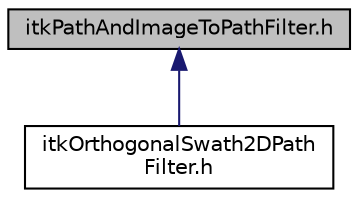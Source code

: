 digraph "itkPathAndImageToPathFilter.h"
{
 // LATEX_PDF_SIZE
  edge [fontname="Helvetica",fontsize="10",labelfontname="Helvetica",labelfontsize="10"];
  node [fontname="Helvetica",fontsize="10",shape=record];
  Node1 [label="itkPathAndImageToPathFilter.h",height=0.2,width=0.4,color="black", fillcolor="grey75", style="filled", fontcolor="black",tooltip=" "];
  Node1 -> Node2 [dir="back",color="midnightblue",fontsize="10",style="solid",fontname="Helvetica"];
  Node2 [label="itkOrthogonalSwath2DPath\lFilter.h",height=0.2,width=0.4,color="black", fillcolor="white", style="filled",URL="$itkOrthogonalSwath2DPathFilter_8h.html",tooltip=" "];
}
